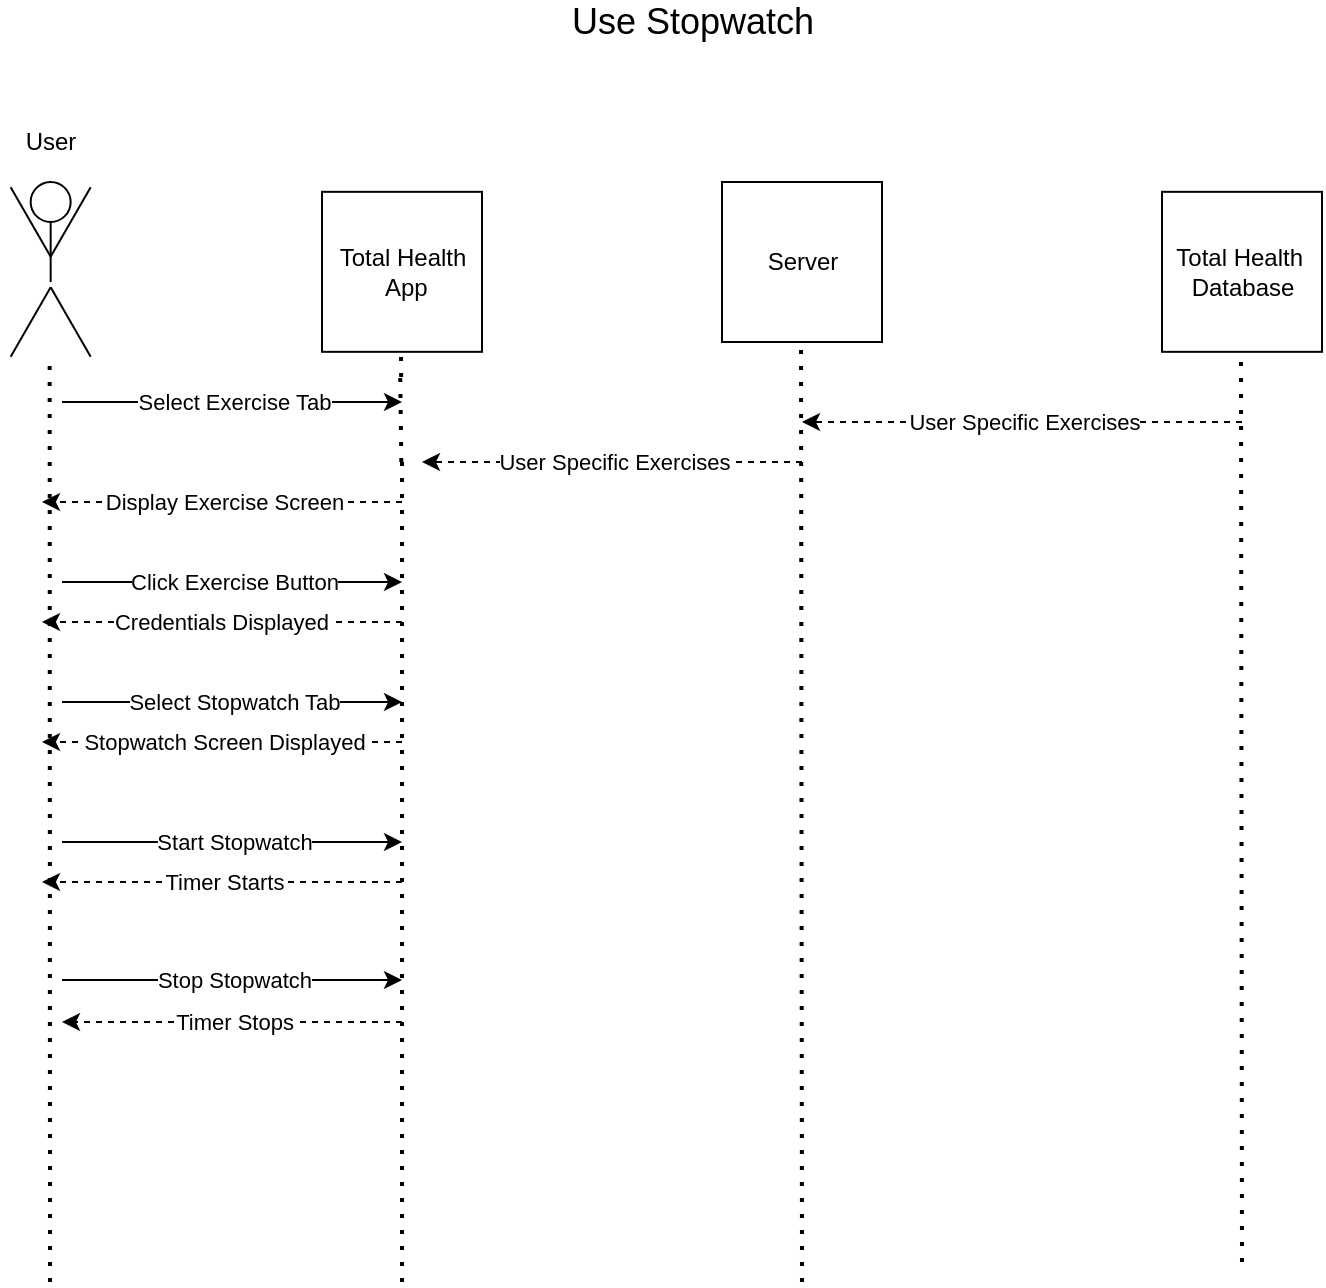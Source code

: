 <mxfile version="16.0.2" type="github">
  <diagram id="kgpKYQtTHZ0yAKxKKP6v" name="Page-1">
    <mxGraphModel dx="1038" dy="536" grid="1" gridSize="10" guides="1" tooltips="1" connect="1" arrows="1" fold="1" page="1" pageScale="1" pageWidth="850" pageHeight="1100" math="0" shadow="0">
      <root>
        <mxCell id="0" />
        <mxCell id="1" parent="0" />
        <mxCell id="7puuVnWby1s3PZwzZjGk-1" value="" style="group" parent="1" vertex="1" connectable="0">
          <mxGeometry x="80.0" y="150" width="48.66" height="89.821" as="geometry" />
        </mxCell>
        <mxCell id="7puuVnWby1s3PZwzZjGk-2" value="" style="ellipse;whiteSpace=wrap;html=1;aspect=fixed;fillColor=none;" parent="7puuVnWby1s3PZwzZjGk-1" vertex="1">
          <mxGeometry x="14.33" width="20" height="20" as="geometry" />
        </mxCell>
        <mxCell id="7puuVnWby1s3PZwzZjGk-3" value="" style="line;strokeWidth=1;direction=south;html=1;fillColor=none;" parent="7puuVnWby1s3PZwzZjGk-1" vertex="1">
          <mxGeometry x="19.33" y="20" width="10" height="30" as="geometry" />
        </mxCell>
        <mxCell id="7puuVnWby1s3PZwzZjGk-4" value="" style="line;strokeWidth=1;direction=south;html=1;fillColor=none;rotation=30;" parent="7puuVnWby1s3PZwzZjGk-1" vertex="1">
          <mxGeometry x="9.33" y="50" width="10" height="40" as="geometry" />
        </mxCell>
        <mxCell id="7puuVnWby1s3PZwzZjGk-5" value="" style="line;strokeWidth=1;direction=south;html=1;fillColor=none;rotation=-30;" parent="7puuVnWby1s3PZwzZjGk-1" vertex="1">
          <mxGeometry x="29.33" y="50" width="10" height="40" as="geometry" />
        </mxCell>
        <mxCell id="7puuVnWby1s3PZwzZjGk-6" value="" style="line;strokeWidth=1;direction=south;html=1;fillColor=none;rotation=-150;" parent="7puuVnWby1s3PZwzZjGk-1" vertex="1">
          <mxGeometry x="29.33" y="-0.001" width="10" height="40" as="geometry" />
        </mxCell>
        <mxCell id="7puuVnWby1s3PZwzZjGk-7" value="" style="line;strokeWidth=1;direction=south;html=1;fillColor=none;rotation=-210;" parent="7puuVnWby1s3PZwzZjGk-1" vertex="1">
          <mxGeometry x="9.33" y="-0.001" width="10" height="40" as="geometry" />
        </mxCell>
        <mxCell id="7puuVnWby1s3PZwzZjGk-8" value="" style="whiteSpace=wrap;html=1;aspect=fixed;strokeWidth=1;fillColor=none;" parent="1" vertex="1">
          <mxGeometry x="240" y="154.91" width="80" height="80" as="geometry" />
        </mxCell>
        <mxCell id="7puuVnWby1s3PZwzZjGk-9" value="" style="whiteSpace=wrap;html=1;aspect=fixed;strokeWidth=1;fillColor=none;" parent="1" vertex="1">
          <mxGeometry x="440" y="150" width="80" height="80" as="geometry" />
        </mxCell>
        <mxCell id="7puuVnWby1s3PZwzZjGk-10" value="" style="whiteSpace=wrap;html=1;aspect=fixed;strokeWidth=1;fillColor=none;" parent="1" vertex="1">
          <mxGeometry x="660" y="154.91" width="80" height="80" as="geometry" />
        </mxCell>
        <mxCell id="7puuVnWby1s3PZwzZjGk-11" value="" style="endArrow=none;dashed=1;html=1;dashPattern=1 3;strokeWidth=2;rounded=0;" parent="1" edge="1">
          <mxGeometry width="50" height="50" relative="1" as="geometry">
            <mxPoint x="104.0" y="700" as="sourcePoint" />
            <mxPoint x="103.83" y="239.82" as="targetPoint" />
          </mxGeometry>
        </mxCell>
        <mxCell id="7puuVnWby1s3PZwzZjGk-12" value="" style="endArrow=none;dashed=1;html=1;dashPattern=1 3;strokeWidth=2;rounded=0;startArrow=none;" parent="1" edge="1">
          <mxGeometry width="50" height="50" relative="1" as="geometry">
            <mxPoint x="279.579" y="247.5" as="sourcePoint" />
            <mxPoint x="279.5" y="234.91" as="targetPoint" />
          </mxGeometry>
        </mxCell>
        <mxCell id="7puuVnWby1s3PZwzZjGk-13" value="" style="endArrow=none;dashed=1;html=1;dashPattern=1 3;strokeWidth=2;rounded=0;startArrow=none;" parent="1" edge="1">
          <mxGeometry width="50" height="50" relative="1" as="geometry">
            <mxPoint x="480" y="700" as="sourcePoint" />
            <mxPoint x="479.5" y="230" as="targetPoint" />
          </mxGeometry>
        </mxCell>
        <mxCell id="7puuVnWby1s3PZwzZjGk-14" value="" style="endArrow=none;dashed=1;html=1;dashPattern=1 3;strokeWidth=2;rounded=0;startArrow=none;" parent="1" edge="1">
          <mxGeometry width="50" height="50" relative="1" as="geometry">
            <mxPoint x="700" y="690" as="sourcePoint" />
            <mxPoint x="699.5" y="234.91" as="targetPoint" />
          </mxGeometry>
        </mxCell>
        <mxCell id="7puuVnWby1s3PZwzZjGk-15" value="Total Health&lt;br&gt;&amp;nbsp;App" style="text;html=1;resizable=0;autosize=1;align=center;verticalAlign=middle;points=[];fillColor=none;strokeColor=none;rounded=0;" parent="1" vertex="1">
          <mxGeometry x="240" y="179.91" width="80" height="30" as="geometry" />
        </mxCell>
        <mxCell id="7puuVnWby1s3PZwzZjGk-16" value="Server" style="text;html=1;resizable=0;autosize=1;align=center;verticalAlign=middle;points=[];fillColor=none;strokeColor=none;rounded=0;" parent="1" vertex="1">
          <mxGeometry x="455" y="180" width="50" height="20" as="geometry" />
        </mxCell>
        <mxCell id="7puuVnWby1s3PZwzZjGk-17" value="Total Health&amp;nbsp;&lt;br&gt;Database" style="text;html=1;resizable=0;autosize=1;align=center;verticalAlign=middle;points=[];fillColor=none;strokeColor=none;rounded=0;" parent="1" vertex="1">
          <mxGeometry x="660" y="179.91" width="80" height="30" as="geometry" />
        </mxCell>
        <mxCell id="7puuVnWby1s3PZwzZjGk-18" value="User" style="text;html=1;resizable=0;autosize=1;align=center;verticalAlign=middle;points=[];fillColor=none;strokeColor=none;rounded=0;" parent="1" vertex="1">
          <mxGeometry x="84.33" y="120" width="40" height="20" as="geometry" />
        </mxCell>
        <mxCell id="7puuVnWby1s3PZwzZjGk-19" value="" style="endArrow=classic;html=1;rounded=0;" parent="1" edge="1">
          <mxGeometry relative="1" as="geometry">
            <mxPoint x="110" y="260" as="sourcePoint" />
            <mxPoint x="280" y="260" as="targetPoint" />
          </mxGeometry>
        </mxCell>
        <mxCell id="7puuVnWby1s3PZwzZjGk-20" value="Select Exercise Tab" style="edgeLabel;resizable=0;html=1;align=center;verticalAlign=middle;strokeWidth=1;fillColor=none;" parent="7puuVnWby1s3PZwzZjGk-19" connectable="0" vertex="1">
          <mxGeometry relative="1" as="geometry">
            <mxPoint x="1" as="offset" />
          </mxGeometry>
        </mxCell>
        <mxCell id="7puuVnWby1s3PZwzZjGk-21" value="" style="endArrow=classic;html=1;rounded=0;dashed=1;" parent="1" edge="1">
          <mxGeometry relative="1" as="geometry">
            <mxPoint x="280" y="310" as="sourcePoint" />
            <mxPoint x="100" y="310" as="targetPoint" />
          </mxGeometry>
        </mxCell>
        <mxCell id="7puuVnWby1s3PZwzZjGk-22" value="Display Exercise Screen" style="edgeLabel;resizable=0;html=1;align=center;verticalAlign=middle;strokeWidth=1;fillColor=none;" parent="7puuVnWby1s3PZwzZjGk-21" connectable="0" vertex="1">
          <mxGeometry relative="1" as="geometry">
            <mxPoint x="1" as="offset" />
          </mxGeometry>
        </mxCell>
        <mxCell id="7puuVnWby1s3PZwzZjGk-23" value="" style="endArrow=none;dashed=1;html=1;dashPattern=1 3;strokeWidth=2;rounded=0;" parent="1" edge="1">
          <mxGeometry width="50" height="50" relative="1" as="geometry">
            <mxPoint x="280" y="700" as="sourcePoint" />
            <mxPoint x="280" y="290" as="targetPoint" />
          </mxGeometry>
        </mxCell>
        <mxCell id="7puuVnWby1s3PZwzZjGk-24" value="" style="endArrow=none;dashed=1;html=1;dashPattern=1 3;strokeWidth=2;rounded=0;startArrow=none;" parent="1" edge="1">
          <mxGeometry width="50" height="50" relative="1" as="geometry">
            <mxPoint x="279.672" y="290" as="sourcePoint" />
            <mxPoint x="279.115" y="247.5" as="targetPoint" />
          </mxGeometry>
        </mxCell>
        <mxCell id="7puuVnWby1s3PZwzZjGk-25" value="&lt;font style=&quot;font-size: 18px&quot;&gt;Use Stopwatch&lt;/font&gt;" style="text;html=1;resizable=0;autosize=1;align=center;verticalAlign=middle;points=[];fillColor=none;strokeColor=none;rounded=0;" parent="1" vertex="1">
          <mxGeometry x="355" y="60" width="140" height="20" as="geometry" />
        </mxCell>
        <mxCell id="7puuVnWby1s3PZwzZjGk-26" value="" style="endArrow=classic;html=1;rounded=0;dashed=1;" parent="1" edge="1">
          <mxGeometry relative="1" as="geometry">
            <mxPoint x="700" y="270" as="sourcePoint" />
            <mxPoint x="480" y="270" as="targetPoint" />
          </mxGeometry>
        </mxCell>
        <mxCell id="7puuVnWby1s3PZwzZjGk-27" value="User Specific Exercises" style="edgeLabel;resizable=0;html=1;align=center;verticalAlign=middle;strokeWidth=1;fillColor=none;" parent="7puuVnWby1s3PZwzZjGk-26" connectable="0" vertex="1">
          <mxGeometry relative="1" as="geometry">
            <mxPoint x="1" as="offset" />
          </mxGeometry>
        </mxCell>
        <mxCell id="7puuVnWby1s3PZwzZjGk-28" value="" style="endArrow=classic;html=1;rounded=0;dashed=1;" parent="1" edge="1">
          <mxGeometry relative="1" as="geometry">
            <mxPoint x="480" y="290" as="sourcePoint" />
            <mxPoint x="290" y="290" as="targetPoint" />
          </mxGeometry>
        </mxCell>
        <mxCell id="7puuVnWby1s3PZwzZjGk-29" value="User Specific Exercises" style="edgeLabel;resizable=0;html=1;align=center;verticalAlign=middle;strokeWidth=1;fillColor=none;" parent="7puuVnWby1s3PZwzZjGk-28" connectable="0" vertex="1">
          <mxGeometry relative="1" as="geometry">
            <mxPoint x="1" as="offset" />
          </mxGeometry>
        </mxCell>
        <mxCell id="7puuVnWby1s3PZwzZjGk-30" value="" style="endArrow=classic;html=1;rounded=0;" parent="1" edge="1">
          <mxGeometry relative="1" as="geometry">
            <mxPoint x="110" y="350" as="sourcePoint" />
            <mxPoint x="280" y="350" as="targetPoint" />
          </mxGeometry>
        </mxCell>
        <mxCell id="7puuVnWby1s3PZwzZjGk-31" value="Click Exercise Button" style="edgeLabel;resizable=0;html=1;align=center;verticalAlign=middle;strokeWidth=1;fillColor=none;" parent="7puuVnWby1s3PZwzZjGk-30" connectable="0" vertex="1">
          <mxGeometry relative="1" as="geometry">
            <mxPoint x="1" as="offset" />
          </mxGeometry>
        </mxCell>
        <mxCell id="7puuVnWby1s3PZwzZjGk-32" value="" style="endArrow=classic;html=1;rounded=0;" parent="1" edge="1">
          <mxGeometry relative="1" as="geometry">
            <mxPoint x="110" y="410" as="sourcePoint" />
            <mxPoint x="280" y="410" as="targetPoint" />
          </mxGeometry>
        </mxCell>
        <mxCell id="7puuVnWby1s3PZwzZjGk-33" value="Select Stopwatch Tab" style="edgeLabel;resizable=0;html=1;align=center;verticalAlign=middle;strokeWidth=1;fillColor=none;" parent="7puuVnWby1s3PZwzZjGk-32" connectable="0" vertex="1">
          <mxGeometry relative="1" as="geometry">
            <mxPoint x="1" as="offset" />
          </mxGeometry>
        </mxCell>
        <mxCell id="7puuVnWby1s3PZwzZjGk-34" value="" style="endArrow=classic;html=1;rounded=0;" parent="1" edge="1">
          <mxGeometry relative="1" as="geometry">
            <mxPoint x="110" y="480" as="sourcePoint" />
            <mxPoint x="280" y="480" as="targetPoint" />
          </mxGeometry>
        </mxCell>
        <mxCell id="7puuVnWby1s3PZwzZjGk-35" value="Start Stopwatch" style="edgeLabel;resizable=0;html=1;align=center;verticalAlign=middle;strokeWidth=1;fillColor=none;" parent="7puuVnWby1s3PZwzZjGk-34" connectable="0" vertex="1">
          <mxGeometry relative="1" as="geometry">
            <mxPoint x="1" as="offset" />
          </mxGeometry>
        </mxCell>
        <mxCell id="7puuVnWby1s3PZwzZjGk-36" value="" style="endArrow=classic;html=1;rounded=0;" parent="1" edge="1">
          <mxGeometry relative="1" as="geometry">
            <mxPoint x="110" y="549" as="sourcePoint" />
            <mxPoint x="280" y="549" as="targetPoint" />
          </mxGeometry>
        </mxCell>
        <mxCell id="7puuVnWby1s3PZwzZjGk-37" value="Stop Stopwatch" style="edgeLabel;resizable=0;html=1;align=center;verticalAlign=middle;strokeWidth=1;fillColor=none;" parent="7puuVnWby1s3PZwzZjGk-36" connectable="0" vertex="1">
          <mxGeometry relative="1" as="geometry">
            <mxPoint x="1" as="offset" />
          </mxGeometry>
        </mxCell>
        <mxCell id="7puuVnWby1s3PZwzZjGk-38" value="" style="endArrow=classic;html=1;rounded=0;dashed=1;" parent="1" edge="1">
          <mxGeometry relative="1" as="geometry">
            <mxPoint x="280" y="370" as="sourcePoint" />
            <mxPoint x="100" y="370" as="targetPoint" />
          </mxGeometry>
        </mxCell>
        <mxCell id="7puuVnWby1s3PZwzZjGk-39" value="Credentials Displayed&amp;nbsp;" style="edgeLabel;resizable=0;html=1;align=center;verticalAlign=middle;strokeWidth=1;fillColor=none;" parent="7puuVnWby1s3PZwzZjGk-38" connectable="0" vertex="1">
          <mxGeometry relative="1" as="geometry">
            <mxPoint x="1" as="offset" />
          </mxGeometry>
        </mxCell>
        <mxCell id="7puuVnWby1s3PZwzZjGk-42" value="" style="endArrow=classic;html=1;rounded=0;dashed=1;" parent="1" edge="1">
          <mxGeometry relative="1" as="geometry">
            <mxPoint x="280" y="500" as="sourcePoint" />
            <mxPoint x="100" y="500" as="targetPoint" />
          </mxGeometry>
        </mxCell>
        <mxCell id="7puuVnWby1s3PZwzZjGk-43" value="Timer Starts" style="edgeLabel;resizable=0;html=1;align=center;verticalAlign=middle;strokeWidth=1;fillColor=none;" parent="7puuVnWby1s3PZwzZjGk-42" connectable="0" vertex="1">
          <mxGeometry relative="1" as="geometry">
            <mxPoint x="1" as="offset" />
          </mxGeometry>
        </mxCell>
        <mxCell id="7puuVnWby1s3PZwzZjGk-44" value="" style="endArrow=classic;html=1;rounded=0;dashed=1;" parent="1" edge="1">
          <mxGeometry relative="1" as="geometry">
            <mxPoint x="280" y="430" as="sourcePoint" />
            <mxPoint x="100" y="430" as="targetPoint" />
          </mxGeometry>
        </mxCell>
        <mxCell id="7puuVnWby1s3PZwzZjGk-45" value="Stopwatch Screen Displayed" style="edgeLabel;resizable=0;html=1;align=center;verticalAlign=middle;strokeWidth=1;fillColor=none;" parent="7puuVnWby1s3PZwzZjGk-44" connectable="0" vertex="1">
          <mxGeometry relative="1" as="geometry">
            <mxPoint x="1" as="offset" />
          </mxGeometry>
        </mxCell>
        <mxCell id="7puuVnWby1s3PZwzZjGk-46" value="" style="endArrow=classic;html=1;rounded=0;dashed=1;" parent="1" edge="1">
          <mxGeometry relative="1" as="geometry">
            <mxPoint x="280" y="570" as="sourcePoint" />
            <mxPoint x="110" y="570" as="targetPoint" />
          </mxGeometry>
        </mxCell>
        <mxCell id="7puuVnWby1s3PZwzZjGk-47" value="Timer Stops" style="edgeLabel;resizable=0;html=1;align=center;verticalAlign=middle;strokeWidth=1;fillColor=none;" parent="7puuVnWby1s3PZwzZjGk-46" connectable="0" vertex="1">
          <mxGeometry relative="1" as="geometry">
            <mxPoint x="1" as="offset" />
          </mxGeometry>
        </mxCell>
      </root>
    </mxGraphModel>
  </diagram>
</mxfile>

